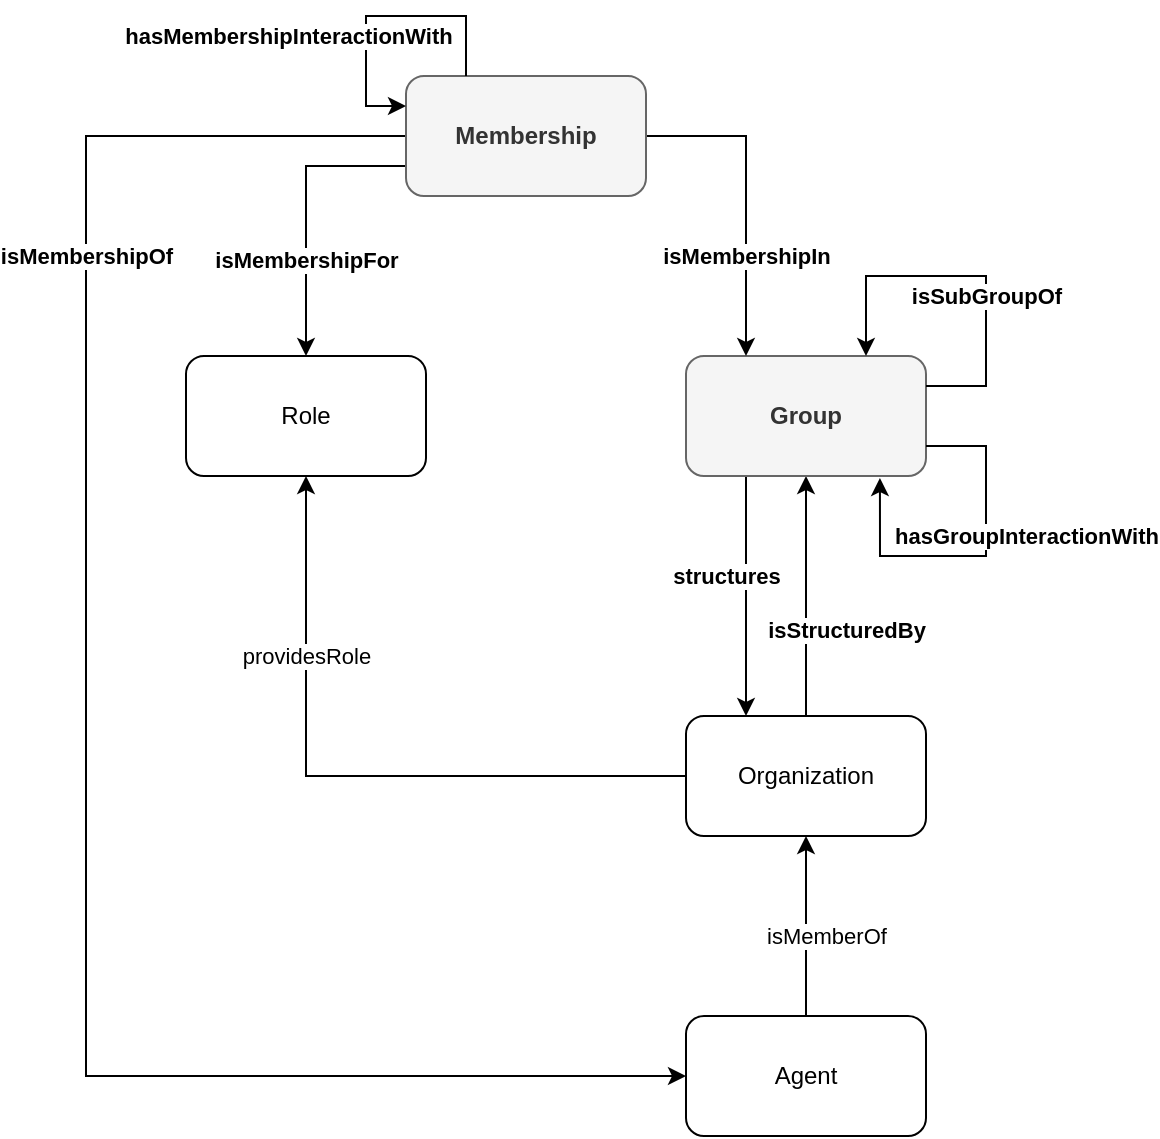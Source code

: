 <mxfile version="20.8.16" type="device"><diagram id="p43ppZqfukiyictN-buK" name="Structure an Organization"><mxGraphModel dx="1432" dy="845" grid="1" gridSize="10" guides="1" tooltips="1" connect="1" arrows="1" fold="1" page="1" pageScale="1" pageWidth="1169" pageHeight="827" math="0" shadow="0"><root><mxCell id="0"/><mxCell id="1" parent="0"/><mxCell id="zVDP2zbPH3vDCNcRETq5-1" value="providesRole" style="rounded=0;orthogonalLoop=1;jettySize=auto;html=1;exitX=0;exitY=0.5;exitDx=0;exitDy=0;entryX=0.5;entryY=1;entryDx=0;entryDy=0;edgeStyle=orthogonalEdgeStyle;" parent="1" source="zVDP2zbPH3vDCNcRETq5-5" target="zVDP2zbPH3vDCNcRETq5-6" edge="1"><mxGeometry x="0.471" relative="1" as="geometry"><mxPoint x="600" y="540" as="sourcePoint"/><mxPoint x="345" y="340" as="targetPoint"/><mxPoint as="offset"/></mxGeometry></mxCell><mxCell id="zVDP2zbPH3vDCNcRETq5-3" value="isMemberOf" style="rounded=0;orthogonalLoop=1;jettySize=auto;html=1;exitX=0.5;exitY=1;exitDx=0;exitDy=0;entryX=0.5;entryY=0;entryDx=0;entryDy=0;startArrow=classic;startFill=1;endArrow=none;endFill=0;" parent="1" source="zVDP2zbPH3vDCNcRETq5-5" target="zVDP2zbPH3vDCNcRETq5-8" edge="1"><mxGeometry x="0.111" y="10" relative="1" as="geometry"><mxPoint as="offset"/></mxGeometry></mxCell><mxCell id="zVDP2zbPH3vDCNcRETq5-4" value="isStructuredBy" style="edgeStyle=orthogonalEdgeStyle;rounded=0;orthogonalLoop=1;jettySize=auto;html=1;entryX=0.5;entryY=1;entryDx=0;entryDy=0;fontStyle=1;exitX=0.5;exitY=0;exitDx=0;exitDy=0;" parent="1" source="zVDP2zbPH3vDCNcRETq5-5" target="zVDP2zbPH3vDCNcRETq5-11" edge="1"><mxGeometry x="-0.273" y="-20" relative="1" as="geometry"><mxPoint as="offset"/><mxPoint x="660" y="500" as="sourcePoint"/></mxGeometry></mxCell><mxCell id="zVDP2zbPH3vDCNcRETq5-5" value="Organization" style="rounded=1;whiteSpace=wrap;html=1;" parent="1" vertex="1"><mxGeometry x="600" y="510" width="120" height="60" as="geometry"/></mxCell><mxCell id="zVDP2zbPH3vDCNcRETq5-6" value="Role" style="rounded=1;whiteSpace=wrap;html=1;" parent="1" vertex="1"><mxGeometry x="350" y="330" width="120" height="60" as="geometry"/></mxCell><mxCell id="zVDP2zbPH3vDCNcRETq5-7" value="isMembershipOf" style="edgeStyle=orthogonalEdgeStyle;rounded=0;orthogonalLoop=1;jettySize=auto;html=1;exitX=0;exitY=0.5;exitDx=0;exitDy=0;entryX=0;entryY=0.5;entryDx=0;entryDy=0;startArrow=classic;startFill=1;endArrow=none;endFill=0;fontStyle=1" parent="1" source="zVDP2zbPH3vDCNcRETq5-8" target="zVDP2zbPH3vDCNcRETq5-14" edge="1"><mxGeometry x="0.527" relative="1" as="geometry"><Array as="points"><mxPoint x="300" y="690"/><mxPoint x="300" y="220"/></Array><mxPoint as="offset"/></mxGeometry></mxCell><mxCell id="zVDP2zbPH3vDCNcRETq5-8" value="Agent" style="rounded=1;whiteSpace=wrap;html=1;" parent="1" vertex="1"><mxGeometry x="600" y="660" width="120" height="60" as="geometry"/></mxCell><mxCell id="zVDP2zbPH3vDCNcRETq5-10" value="structures" style="rounded=0;orthogonalLoop=1;jettySize=auto;html=1;exitX=0.25;exitY=1;exitDx=0;exitDy=0;entryX=0.25;entryY=0;entryDx=0;entryDy=0;fontStyle=1" parent="1" source="zVDP2zbPH3vDCNcRETq5-11" target="zVDP2zbPH3vDCNcRETq5-5" edge="1"><mxGeometry x="-0.167" y="-10" relative="1" as="geometry"><mxPoint as="offset"/></mxGeometry></mxCell><mxCell id="zVDP2zbPH3vDCNcRETq5-11" value="Group" style="rounded=1;whiteSpace=wrap;html=1;fillColor=#f5f5f5;fontColor=#333333;strokeColor=#666666;fontStyle=1" parent="1" vertex="1"><mxGeometry x="600" y="330" width="120" height="60" as="geometry"/></mxCell><mxCell id="zVDP2zbPH3vDCNcRETq5-12" value="isSubGroupOf" style="edgeStyle=orthogonalEdgeStyle;rounded=0;orthogonalLoop=1;jettySize=auto;html=1;exitX=1;exitY=0.25;exitDx=0;exitDy=0;entryX=0.75;entryY=0;entryDx=0;entryDy=0;startArrow=none;startFill=0;fontStyle=1" parent="1" source="zVDP2zbPH3vDCNcRETq5-11" target="zVDP2zbPH3vDCNcRETq5-11" edge="1"><mxGeometry x="-0.189" relative="1" as="geometry"><Array as="points"><mxPoint x="750" y="345"/><mxPoint x="750" y="290"/><mxPoint x="690" y="290"/></Array><mxPoint as="offset"/></mxGeometry></mxCell><mxCell id="zVDP2zbPH3vDCNcRETq5-15" value="isMembershipFor" style="edgeStyle=orthogonalEdgeStyle;rounded=0;orthogonalLoop=1;jettySize=auto;html=1;exitX=0;exitY=0.75;exitDx=0;exitDy=0;entryX=0.5;entryY=0;entryDx=0;entryDy=0;startArrow=none;startFill=0;endArrow=classic;endFill=1;fontStyle=1" parent="1" source="zVDP2zbPH3vDCNcRETq5-14" target="zVDP2zbPH3vDCNcRETq5-6" edge="1"><mxGeometry x="0.333" relative="1" as="geometry"><mxPoint as="offset"/></mxGeometry></mxCell><mxCell id="zVDP2zbPH3vDCNcRETq5-16" value="isMembershipIn" style="edgeStyle=orthogonalEdgeStyle;rounded=0;orthogonalLoop=1;jettySize=auto;html=1;exitX=1;exitY=0.5;exitDx=0;exitDy=0;entryX=0.25;entryY=0;entryDx=0;entryDy=0;startArrow=none;startFill=0;endArrow=classic;endFill=1;fontStyle=1" parent="1" source="zVDP2zbPH3vDCNcRETq5-14" target="zVDP2zbPH3vDCNcRETq5-11" edge="1"><mxGeometry x="0.375" relative="1" as="geometry"><mxPoint as="offset"/></mxGeometry></mxCell><mxCell id="zVDP2zbPH3vDCNcRETq5-14" value="Membership" style="rounded=1;whiteSpace=wrap;html=1;fillColor=#f5f5f5;fontColor=#333333;strokeColor=#666666;fontStyle=1" parent="1" vertex="1"><mxGeometry x="460" y="190" width="120" height="60" as="geometry"/></mxCell><mxCell id="YNZI7ctCZflKwTEpl21t-2" style="edgeStyle=orthogonalEdgeStyle;rounded=0;orthogonalLoop=1;jettySize=auto;html=1;exitX=0.25;exitY=0;exitDx=0;exitDy=0;entryX=0;entryY=0.25;entryDx=0;entryDy=0;" parent="1" source="zVDP2zbPH3vDCNcRETq5-14" target="zVDP2zbPH3vDCNcRETq5-14" edge="1"><mxGeometry relative="1" as="geometry"><mxPoint x="460" y="120" as="sourcePoint"/><Array as="points"><mxPoint x="490" y="160"/><mxPoint x="440" y="160"/><mxPoint x="440" y="205"/></Array></mxGeometry></mxCell><mxCell id="YNZI7ctCZflKwTEpl21t-4" value="hasMembershipInteractionWith" style="edgeLabel;html=1;align=center;verticalAlign=middle;resizable=0;points=[];fontStyle=1" parent="YNZI7ctCZflKwTEpl21t-2" vertex="1" connectable="0"><mxGeometry x="-0.234" y="-2" relative="1" as="geometry"><mxPoint x="-64" y="12" as="offset"/></mxGeometry></mxCell><mxCell id="HSVyqclgmI3C1SVvCULA-2" value="hasGroupInteractionWith" style="edgeStyle=orthogonalEdgeStyle;rounded=0;orthogonalLoop=1;jettySize=auto;html=1;exitX=1;exitY=0.75;exitDx=0;exitDy=0;entryX=0.808;entryY=1.017;entryDx=0;entryDy=0;entryPerimeter=0;fontStyle=1" parent="1" source="zVDP2zbPH3vDCNcRETq5-11" target="zVDP2zbPH3vDCNcRETq5-11" edge="1"><mxGeometry x="-0.152" y="20" relative="1" as="geometry"><Array as="points"><mxPoint x="750" y="375"/><mxPoint x="750" y="430"/><mxPoint x="697" y="430"/></Array><mxPoint as="offset"/></mxGeometry></mxCell></root></mxGraphModel></diagram></mxfile>